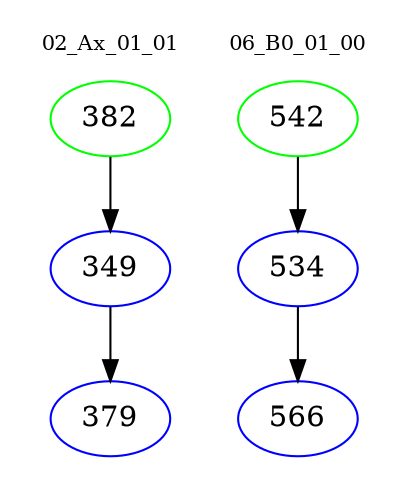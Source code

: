 digraph{
subgraph cluster_0 {
color = white
label = "02_Ax_01_01";
fontsize=10;
T0_382 [label="382", color="green"]
T0_382 -> T0_349 [color="black"]
T0_349 [label="349", color="blue"]
T0_349 -> T0_379 [color="black"]
T0_379 [label="379", color="blue"]
}
subgraph cluster_1 {
color = white
label = "06_B0_01_00";
fontsize=10;
T1_542 [label="542", color="green"]
T1_542 -> T1_534 [color="black"]
T1_534 [label="534", color="blue"]
T1_534 -> T1_566 [color="black"]
T1_566 [label="566", color="blue"]
}
}
